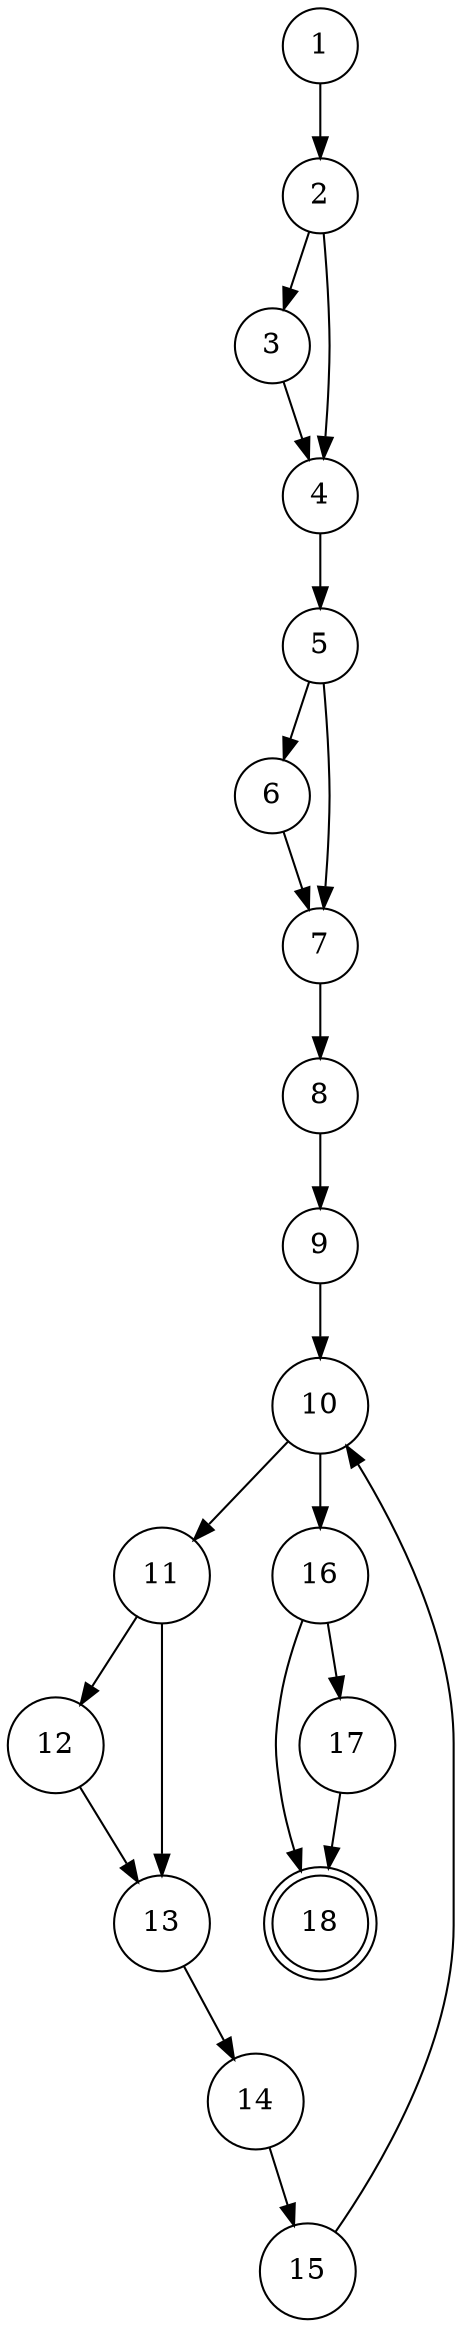 digraph cfg{
node [shape = doublecircle] 18;
node [shape = circle];
/* definition of threadIdx.x at 1 */
/* definition of threadIdx.y at 1 */
/* definition of threadIdx.z at 1 */
/* definition of blockIdx.x at 1 */
/* definition of blockIdx.y at 1 */
/* definition of blockIdx.z at 1 */
/* definition of blockDim.x at 1 */
/* definition of blockDim.y at 1 */
/* definition of blockDim.z at 1 */
/* definition of gridDim.x at 1 */
/* definition of gridDim.y at 1 */
/* definition of gridDim.z at 1 */
/* definition of idata at 6 */
/* definition of stride at 9 */
/* definition of idata at 12 */
/* definition of d_odata at 17 */
/* definition of d_idata at 1 */
/* definition of d_odata at 1 */
/* definition of size at 1 */
/* definition of tid at 1 */
/* definition of idx at 1 */
/* definition of idata at 4 */
/* definition of stride at 9 */
/* cusage of threadIdx.x at 1 */
/* cusage of blockIdx.x at 1 */
/* cusage of blockDim.x at 1 */
/* cusage of threadIdx.x at 1 */
/* cusage of d_idata at 4 */
/* cusage of blockIdx.x at 4 */
/* cusage of blockDim.x at 4 */
/* cusage of tid at 5 */
/* cusage of tid at 6 */
/* cusage of blockDim.x at 10 */
/* cusage of stride at 15 */
/* cusage of tid at 11 */
/* cusage of stride at 11 */
/* cusage of idata at 12 */
/* cusage of idata at 12 */
/* cusage of tid at 12 */
/* cusage of tid at 12 */
/* cusage of stride at 12 */
/* cusage of tid at 16 */
/* cusage of idata at 17 */
/* cusage of blockIdx.x at 17 */
/* pusage of idx at 2 */
/* pusage of idx at 2 */
/* pusage of size at 2 */
/* pusage of size at 2 */
/* pusage of idata at 5 */
/* pusage of idata at 5 */
/* pusage of stride at 10 */
/* pusage of stride at 10 */
/* susage of d_idata at 18 */
/* susage of d_odata at 18 */
/* m_recv.0 of d_idata at 1 */
/* m_recv.0 of d_odata at 1 */
/* m_recv.0 of size at 1 */
/* m_send.0 of d_idata at 18 */
/* m_send.0 of d_odata at 18 */
/* global of d_idata at 0 */
/* global of d_odata at 0 */
/* global of size at 0 */
/* global of d_idata at 0 */
/* global of d_odata at 0 */
/* global of size at 0 */
1 -> 2;
2 -> 3;
3 -> 4;
2 -> 4;
4 -> 5;
5 -> 6;
6 -> 7;
5 -> 7;
7 -> 8;
8 -> 9;
9 -> 10;
10 -> 11;
11 -> 12;
12 -> 13;
11 -> 13;
13 -> 14;
14 -> 15;
15 -> 10;
10 -> 16;
16 -> 17;
17 -> 18;
16 -> 18;
}